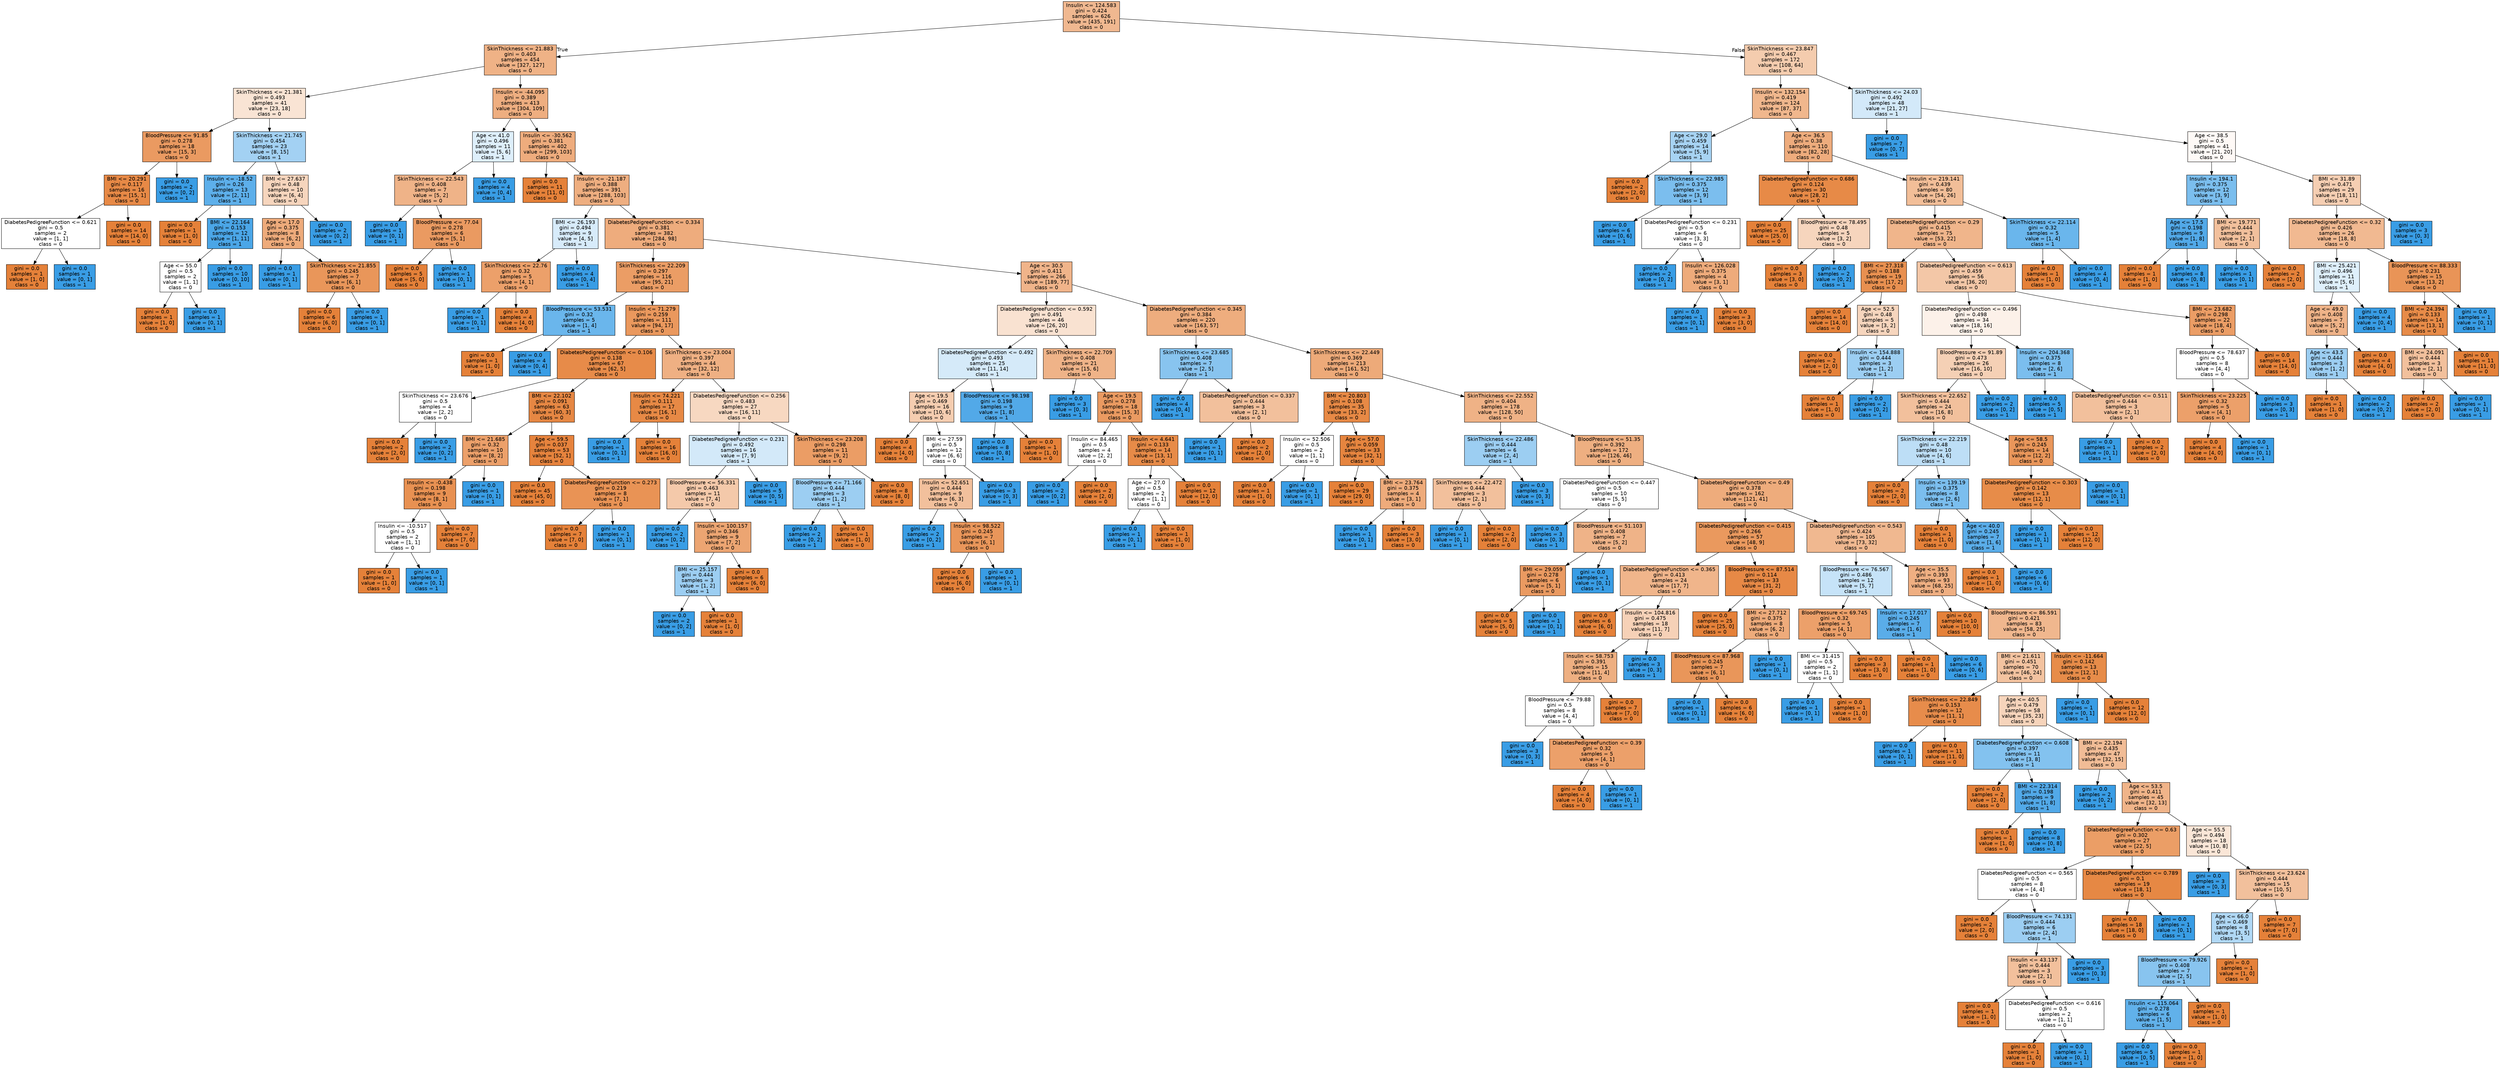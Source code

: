 digraph Tree {
node [shape=box, style="filled", color="black", fontname="helvetica"] ;
edge [fontname="helvetica"] ;
0 [label="Insulin <= 124.583\ngini = 0.424\nsamples = 626\nvalue = [435, 191]\nclass = 0", fillcolor="#f0b890"] ;
1 [label="SkinThickness <= 21.883\ngini = 0.403\nsamples = 454\nvalue = [327, 127]\nclass = 0", fillcolor="#efb286"] ;
0 -> 1 [labeldistance=2.5, labelangle=45, headlabel="True"] ;
2 [label="SkinThickness <= 21.381\ngini = 0.493\nsamples = 41\nvalue = [23, 18]\nclass = 0", fillcolor="#f9e4d4"] ;
1 -> 2 ;
3 [label="BloodPressure <= 91.85\ngini = 0.278\nsamples = 18\nvalue = [15, 3]\nclass = 0", fillcolor="#ea9a61"] ;
2 -> 3 ;
4 [label="BMI <= 20.291\ngini = 0.117\nsamples = 16\nvalue = [15, 1]\nclass = 0", fillcolor="#e78946"] ;
3 -> 4 ;
5 [label="DiabetesPedigreeFunction <= 0.621\ngini = 0.5\nsamples = 2\nvalue = [1, 1]\nclass = 0", fillcolor="#ffffff"] ;
4 -> 5 ;
6 [label="gini = 0.0\nsamples = 1\nvalue = [1, 0]\nclass = 0", fillcolor="#e58139"] ;
5 -> 6 ;
7 [label="gini = 0.0\nsamples = 1\nvalue = [0, 1]\nclass = 1", fillcolor="#399de5"] ;
5 -> 7 ;
8 [label="gini = 0.0\nsamples = 14\nvalue = [14, 0]\nclass = 0", fillcolor="#e58139"] ;
4 -> 8 ;
9 [label="gini = 0.0\nsamples = 2\nvalue = [0, 2]\nclass = 1", fillcolor="#399de5"] ;
3 -> 9 ;
10 [label="SkinThickness <= 21.745\ngini = 0.454\nsamples = 23\nvalue = [8, 15]\nclass = 1", fillcolor="#a3d1f3"] ;
2 -> 10 ;
11 [label="Insulin <= -18.52\ngini = 0.26\nsamples = 13\nvalue = [2, 11]\nclass = 1", fillcolor="#5dafea"] ;
10 -> 11 ;
12 [label="gini = 0.0\nsamples = 1\nvalue = [1, 0]\nclass = 0", fillcolor="#e58139"] ;
11 -> 12 ;
13 [label="BMI <= 22.164\ngini = 0.153\nsamples = 12\nvalue = [1, 11]\nclass = 1", fillcolor="#4ba6e7"] ;
11 -> 13 ;
14 [label="Age <= 55.0\ngini = 0.5\nsamples = 2\nvalue = [1, 1]\nclass = 0", fillcolor="#ffffff"] ;
13 -> 14 ;
15 [label="gini = 0.0\nsamples = 1\nvalue = [1, 0]\nclass = 0", fillcolor="#e58139"] ;
14 -> 15 ;
16 [label="gini = 0.0\nsamples = 1\nvalue = [0, 1]\nclass = 1", fillcolor="#399de5"] ;
14 -> 16 ;
17 [label="gini = 0.0\nsamples = 10\nvalue = [0, 10]\nclass = 1", fillcolor="#399de5"] ;
13 -> 17 ;
18 [label="BMI <= 27.637\ngini = 0.48\nsamples = 10\nvalue = [6, 4]\nclass = 0", fillcolor="#f6d5bd"] ;
10 -> 18 ;
19 [label="Age <= 17.0\ngini = 0.375\nsamples = 8\nvalue = [6, 2]\nclass = 0", fillcolor="#eeab7b"] ;
18 -> 19 ;
20 [label="gini = 0.0\nsamples = 1\nvalue = [0, 1]\nclass = 1", fillcolor="#399de5"] ;
19 -> 20 ;
21 [label="SkinThickness <= 21.855\ngini = 0.245\nsamples = 7\nvalue = [6, 1]\nclass = 0", fillcolor="#e9965a"] ;
19 -> 21 ;
22 [label="gini = 0.0\nsamples = 6\nvalue = [6, 0]\nclass = 0", fillcolor="#e58139"] ;
21 -> 22 ;
23 [label="gini = 0.0\nsamples = 1\nvalue = [0, 1]\nclass = 1", fillcolor="#399de5"] ;
21 -> 23 ;
24 [label="gini = 0.0\nsamples = 2\nvalue = [0, 2]\nclass = 1", fillcolor="#399de5"] ;
18 -> 24 ;
25 [label="Insulin <= -44.095\ngini = 0.389\nsamples = 413\nvalue = [304, 109]\nclass = 0", fillcolor="#eeae80"] ;
1 -> 25 ;
26 [label="Age <= 41.0\ngini = 0.496\nsamples = 11\nvalue = [5, 6]\nclass = 1", fillcolor="#deeffb"] ;
25 -> 26 ;
27 [label="SkinThickness <= 22.543\ngini = 0.408\nsamples = 7\nvalue = [5, 2]\nclass = 0", fillcolor="#efb388"] ;
26 -> 27 ;
28 [label="gini = 0.0\nsamples = 1\nvalue = [0, 1]\nclass = 1", fillcolor="#399de5"] ;
27 -> 28 ;
29 [label="BloodPressure <= 77.04\ngini = 0.278\nsamples = 6\nvalue = [5, 1]\nclass = 0", fillcolor="#ea9a61"] ;
27 -> 29 ;
30 [label="gini = 0.0\nsamples = 5\nvalue = [5, 0]\nclass = 0", fillcolor="#e58139"] ;
29 -> 30 ;
31 [label="gini = 0.0\nsamples = 1\nvalue = [0, 1]\nclass = 1", fillcolor="#399de5"] ;
29 -> 31 ;
32 [label="gini = 0.0\nsamples = 4\nvalue = [0, 4]\nclass = 1", fillcolor="#399de5"] ;
26 -> 32 ;
33 [label="Insulin <= -30.562\ngini = 0.381\nsamples = 402\nvalue = [299, 103]\nclass = 0", fillcolor="#eeac7d"] ;
25 -> 33 ;
34 [label="gini = 0.0\nsamples = 11\nvalue = [11, 0]\nclass = 0", fillcolor="#e58139"] ;
33 -> 34 ;
35 [label="Insulin <= -21.187\ngini = 0.388\nsamples = 391\nvalue = [288, 103]\nclass = 0", fillcolor="#eeae80"] ;
33 -> 35 ;
36 [label="BMI <= 26.193\ngini = 0.494\nsamples = 9\nvalue = [4, 5]\nclass = 1", fillcolor="#d7ebfa"] ;
35 -> 36 ;
37 [label="SkinThickness <= 22.76\ngini = 0.32\nsamples = 5\nvalue = [4, 1]\nclass = 0", fillcolor="#eca06a"] ;
36 -> 37 ;
38 [label="gini = 0.0\nsamples = 1\nvalue = [0, 1]\nclass = 1", fillcolor="#399de5"] ;
37 -> 38 ;
39 [label="gini = 0.0\nsamples = 4\nvalue = [4, 0]\nclass = 0", fillcolor="#e58139"] ;
37 -> 39 ;
40 [label="gini = 0.0\nsamples = 4\nvalue = [0, 4]\nclass = 1", fillcolor="#399de5"] ;
36 -> 40 ;
41 [label="DiabetesPedigreeFunction <= 0.334\ngini = 0.381\nsamples = 382\nvalue = [284, 98]\nclass = 0", fillcolor="#eeac7d"] ;
35 -> 41 ;
42 [label="SkinThickness <= 22.209\ngini = 0.297\nsamples = 116\nvalue = [95, 21]\nclass = 0", fillcolor="#eb9d65"] ;
41 -> 42 ;
43 [label="BloodPressure <= 53.531\ngini = 0.32\nsamples = 5\nvalue = [1, 4]\nclass = 1", fillcolor="#6ab6ec"] ;
42 -> 43 ;
44 [label="gini = 0.0\nsamples = 1\nvalue = [1, 0]\nclass = 0", fillcolor="#e58139"] ;
43 -> 44 ;
45 [label="gini = 0.0\nsamples = 4\nvalue = [0, 4]\nclass = 1", fillcolor="#399de5"] ;
43 -> 45 ;
46 [label="Insulin <= 71.279\ngini = 0.259\nsamples = 111\nvalue = [94, 17]\nclass = 0", fillcolor="#ea985d"] ;
42 -> 46 ;
47 [label="DiabetesPedigreeFunction <= 0.106\ngini = 0.138\nsamples = 67\nvalue = [62, 5]\nclass = 0", fillcolor="#e78b49"] ;
46 -> 47 ;
48 [label="SkinThickness <= 23.676\ngini = 0.5\nsamples = 4\nvalue = [2, 2]\nclass = 0", fillcolor="#ffffff"] ;
47 -> 48 ;
49 [label="gini = 0.0\nsamples = 2\nvalue = [2, 0]\nclass = 0", fillcolor="#e58139"] ;
48 -> 49 ;
50 [label="gini = 0.0\nsamples = 2\nvalue = [0, 2]\nclass = 1", fillcolor="#399de5"] ;
48 -> 50 ;
51 [label="BMI <= 22.102\ngini = 0.091\nsamples = 63\nvalue = [60, 3]\nclass = 0", fillcolor="#e68743"] ;
47 -> 51 ;
52 [label="BMI <= 21.685\ngini = 0.32\nsamples = 10\nvalue = [8, 2]\nclass = 0", fillcolor="#eca06a"] ;
51 -> 52 ;
53 [label="Insulin <= -0.438\ngini = 0.198\nsamples = 9\nvalue = [8, 1]\nclass = 0", fillcolor="#e89152"] ;
52 -> 53 ;
54 [label="Insulin <= -10.517\ngini = 0.5\nsamples = 2\nvalue = [1, 1]\nclass = 0", fillcolor="#ffffff"] ;
53 -> 54 ;
55 [label="gini = 0.0\nsamples = 1\nvalue = [1, 0]\nclass = 0", fillcolor="#e58139"] ;
54 -> 55 ;
56 [label="gini = 0.0\nsamples = 1\nvalue = [0, 1]\nclass = 1", fillcolor="#399de5"] ;
54 -> 56 ;
57 [label="gini = 0.0\nsamples = 7\nvalue = [7, 0]\nclass = 0", fillcolor="#e58139"] ;
53 -> 57 ;
58 [label="gini = 0.0\nsamples = 1\nvalue = [0, 1]\nclass = 1", fillcolor="#399de5"] ;
52 -> 58 ;
59 [label="Age <= 59.5\ngini = 0.037\nsamples = 53\nvalue = [52, 1]\nclass = 0", fillcolor="#e6833d"] ;
51 -> 59 ;
60 [label="gini = 0.0\nsamples = 45\nvalue = [45, 0]\nclass = 0", fillcolor="#e58139"] ;
59 -> 60 ;
61 [label="DiabetesPedigreeFunction <= 0.273\ngini = 0.219\nsamples = 8\nvalue = [7, 1]\nclass = 0", fillcolor="#e99355"] ;
59 -> 61 ;
62 [label="gini = 0.0\nsamples = 7\nvalue = [7, 0]\nclass = 0", fillcolor="#e58139"] ;
61 -> 62 ;
63 [label="gini = 0.0\nsamples = 1\nvalue = [0, 1]\nclass = 1", fillcolor="#399de5"] ;
61 -> 63 ;
64 [label="SkinThickness <= 23.004\ngini = 0.397\nsamples = 44\nvalue = [32, 12]\nclass = 0", fillcolor="#efb083"] ;
46 -> 64 ;
65 [label="Insulin <= 74.221\ngini = 0.111\nsamples = 17\nvalue = [16, 1]\nclass = 0", fillcolor="#e78945"] ;
64 -> 65 ;
66 [label="gini = 0.0\nsamples = 1\nvalue = [0, 1]\nclass = 1", fillcolor="#399de5"] ;
65 -> 66 ;
67 [label="gini = 0.0\nsamples = 16\nvalue = [16, 0]\nclass = 0", fillcolor="#e58139"] ;
65 -> 67 ;
68 [label="DiabetesPedigreeFunction <= 0.256\ngini = 0.483\nsamples = 27\nvalue = [16, 11]\nclass = 0", fillcolor="#f7d8c1"] ;
64 -> 68 ;
69 [label="DiabetesPedigreeFunction <= 0.231\ngini = 0.492\nsamples = 16\nvalue = [7, 9]\nclass = 1", fillcolor="#d3e9f9"] ;
68 -> 69 ;
70 [label="BloodPressure <= 56.331\ngini = 0.463\nsamples = 11\nvalue = [7, 4]\nclass = 0", fillcolor="#f4c9aa"] ;
69 -> 70 ;
71 [label="gini = 0.0\nsamples = 2\nvalue = [0, 2]\nclass = 1", fillcolor="#399de5"] ;
70 -> 71 ;
72 [label="Insulin <= 100.157\ngini = 0.346\nsamples = 9\nvalue = [7, 2]\nclass = 0", fillcolor="#eca572"] ;
70 -> 72 ;
73 [label="BMI <= 25.157\ngini = 0.444\nsamples = 3\nvalue = [1, 2]\nclass = 1", fillcolor="#9ccef2"] ;
72 -> 73 ;
74 [label="gini = 0.0\nsamples = 2\nvalue = [0, 2]\nclass = 1", fillcolor="#399de5"] ;
73 -> 74 ;
75 [label="gini = 0.0\nsamples = 1\nvalue = [1, 0]\nclass = 0", fillcolor="#e58139"] ;
73 -> 75 ;
76 [label="gini = 0.0\nsamples = 6\nvalue = [6, 0]\nclass = 0", fillcolor="#e58139"] ;
72 -> 76 ;
77 [label="gini = 0.0\nsamples = 5\nvalue = [0, 5]\nclass = 1", fillcolor="#399de5"] ;
69 -> 77 ;
78 [label="SkinThickness <= 23.208\ngini = 0.298\nsamples = 11\nvalue = [9, 2]\nclass = 0", fillcolor="#eb9d65"] ;
68 -> 78 ;
79 [label="BloodPressure <= 71.166\ngini = 0.444\nsamples = 3\nvalue = [1, 2]\nclass = 1", fillcolor="#9ccef2"] ;
78 -> 79 ;
80 [label="gini = 0.0\nsamples = 2\nvalue = [0, 2]\nclass = 1", fillcolor="#399de5"] ;
79 -> 80 ;
81 [label="gini = 0.0\nsamples = 1\nvalue = [1, 0]\nclass = 0", fillcolor="#e58139"] ;
79 -> 81 ;
82 [label="gini = 0.0\nsamples = 8\nvalue = [8, 0]\nclass = 0", fillcolor="#e58139"] ;
78 -> 82 ;
83 [label="Age <= 30.5\ngini = 0.411\nsamples = 266\nvalue = [189, 77]\nclass = 0", fillcolor="#f0b48a"] ;
41 -> 83 ;
84 [label="DiabetesPedigreeFunction <= 0.592\ngini = 0.491\nsamples = 46\nvalue = [26, 20]\nclass = 0", fillcolor="#f9e2d1"] ;
83 -> 84 ;
85 [label="DiabetesPedigreeFunction <= 0.492\ngini = 0.493\nsamples = 25\nvalue = [11, 14]\nclass = 1", fillcolor="#d5eaf9"] ;
84 -> 85 ;
86 [label="Age <= 19.5\ngini = 0.469\nsamples = 16\nvalue = [10, 6]\nclass = 0", fillcolor="#f5cdb0"] ;
85 -> 86 ;
87 [label="gini = 0.0\nsamples = 4\nvalue = [4, 0]\nclass = 0", fillcolor="#e58139"] ;
86 -> 87 ;
88 [label="BMI <= 27.59\ngini = 0.5\nsamples = 12\nvalue = [6, 6]\nclass = 0", fillcolor="#ffffff"] ;
86 -> 88 ;
89 [label="Insulin <= 52.651\ngini = 0.444\nsamples = 9\nvalue = [6, 3]\nclass = 0", fillcolor="#f2c09c"] ;
88 -> 89 ;
90 [label="gini = 0.0\nsamples = 2\nvalue = [0, 2]\nclass = 1", fillcolor="#399de5"] ;
89 -> 90 ;
91 [label="Insulin <= 98.522\ngini = 0.245\nsamples = 7\nvalue = [6, 1]\nclass = 0", fillcolor="#e9965a"] ;
89 -> 91 ;
92 [label="gini = 0.0\nsamples = 6\nvalue = [6, 0]\nclass = 0", fillcolor="#e58139"] ;
91 -> 92 ;
93 [label="gini = 0.0\nsamples = 1\nvalue = [0, 1]\nclass = 1", fillcolor="#399de5"] ;
91 -> 93 ;
94 [label="gini = 0.0\nsamples = 3\nvalue = [0, 3]\nclass = 1", fillcolor="#399de5"] ;
88 -> 94 ;
95 [label="BloodPressure <= 98.198\ngini = 0.198\nsamples = 9\nvalue = [1, 8]\nclass = 1", fillcolor="#52a9e8"] ;
85 -> 95 ;
96 [label="gini = 0.0\nsamples = 8\nvalue = [0, 8]\nclass = 1", fillcolor="#399de5"] ;
95 -> 96 ;
97 [label="gini = 0.0\nsamples = 1\nvalue = [1, 0]\nclass = 0", fillcolor="#e58139"] ;
95 -> 97 ;
98 [label="SkinThickness <= 22.709\ngini = 0.408\nsamples = 21\nvalue = [15, 6]\nclass = 0", fillcolor="#efb388"] ;
84 -> 98 ;
99 [label="gini = 0.0\nsamples = 3\nvalue = [0, 3]\nclass = 1", fillcolor="#399de5"] ;
98 -> 99 ;
100 [label="Age <= 19.5\ngini = 0.278\nsamples = 18\nvalue = [15, 3]\nclass = 0", fillcolor="#ea9a61"] ;
98 -> 100 ;
101 [label="Insulin <= 84.465\ngini = 0.5\nsamples = 4\nvalue = [2, 2]\nclass = 0", fillcolor="#ffffff"] ;
100 -> 101 ;
102 [label="gini = 0.0\nsamples = 2\nvalue = [0, 2]\nclass = 1", fillcolor="#399de5"] ;
101 -> 102 ;
103 [label="gini = 0.0\nsamples = 2\nvalue = [2, 0]\nclass = 0", fillcolor="#e58139"] ;
101 -> 103 ;
104 [label="Insulin <= 4.641\ngini = 0.133\nsamples = 14\nvalue = [13, 1]\nclass = 0", fillcolor="#e78b48"] ;
100 -> 104 ;
105 [label="Age <= 27.0\ngini = 0.5\nsamples = 2\nvalue = [1, 1]\nclass = 0", fillcolor="#ffffff"] ;
104 -> 105 ;
106 [label="gini = 0.0\nsamples = 1\nvalue = [0, 1]\nclass = 1", fillcolor="#399de5"] ;
105 -> 106 ;
107 [label="gini = 0.0\nsamples = 1\nvalue = [1, 0]\nclass = 0", fillcolor="#e58139"] ;
105 -> 107 ;
108 [label="gini = 0.0\nsamples = 12\nvalue = [12, 0]\nclass = 0", fillcolor="#e58139"] ;
104 -> 108 ;
109 [label="DiabetesPedigreeFunction <= 0.345\ngini = 0.384\nsamples = 220\nvalue = [163, 57]\nclass = 0", fillcolor="#eead7e"] ;
83 -> 109 ;
110 [label="SkinThickness <= 23.685\ngini = 0.408\nsamples = 7\nvalue = [2, 5]\nclass = 1", fillcolor="#88c4ef"] ;
109 -> 110 ;
111 [label="gini = 0.0\nsamples = 4\nvalue = [0, 4]\nclass = 1", fillcolor="#399de5"] ;
110 -> 111 ;
112 [label="DiabetesPedigreeFunction <= 0.337\ngini = 0.444\nsamples = 3\nvalue = [2, 1]\nclass = 0", fillcolor="#f2c09c"] ;
110 -> 112 ;
113 [label="gini = 0.0\nsamples = 1\nvalue = [0, 1]\nclass = 1", fillcolor="#399de5"] ;
112 -> 113 ;
114 [label="gini = 0.0\nsamples = 2\nvalue = [2, 0]\nclass = 0", fillcolor="#e58139"] ;
112 -> 114 ;
115 [label="SkinThickness <= 22.449\ngini = 0.369\nsamples = 213\nvalue = [161, 52]\nclass = 0", fillcolor="#edaa79"] ;
109 -> 115 ;
116 [label="BMI <= 20.803\ngini = 0.108\nsamples = 35\nvalue = [33, 2]\nclass = 0", fillcolor="#e78945"] ;
115 -> 116 ;
117 [label="Insulin <= 52.506\ngini = 0.5\nsamples = 2\nvalue = [1, 1]\nclass = 0", fillcolor="#ffffff"] ;
116 -> 117 ;
118 [label="gini = 0.0\nsamples = 1\nvalue = [1, 0]\nclass = 0", fillcolor="#e58139"] ;
117 -> 118 ;
119 [label="gini = 0.0\nsamples = 1\nvalue = [0, 1]\nclass = 1", fillcolor="#399de5"] ;
117 -> 119 ;
120 [label="Age <= 57.0\ngini = 0.059\nsamples = 33\nvalue = [32, 1]\nclass = 0", fillcolor="#e6853f"] ;
116 -> 120 ;
121 [label="gini = 0.0\nsamples = 29\nvalue = [29, 0]\nclass = 0", fillcolor="#e58139"] ;
120 -> 121 ;
122 [label="BMI <= 23.764\ngini = 0.375\nsamples = 4\nvalue = [3, 1]\nclass = 0", fillcolor="#eeab7b"] ;
120 -> 122 ;
123 [label="gini = 0.0\nsamples = 1\nvalue = [0, 1]\nclass = 1", fillcolor="#399de5"] ;
122 -> 123 ;
124 [label="gini = 0.0\nsamples = 3\nvalue = [3, 0]\nclass = 0", fillcolor="#e58139"] ;
122 -> 124 ;
125 [label="SkinThickness <= 22.552\ngini = 0.404\nsamples = 178\nvalue = [128, 50]\nclass = 0", fillcolor="#efb286"] ;
115 -> 125 ;
126 [label="SkinThickness <= 22.486\ngini = 0.444\nsamples = 6\nvalue = [2, 4]\nclass = 1", fillcolor="#9ccef2"] ;
125 -> 126 ;
127 [label="SkinThickness <= 22.472\ngini = 0.444\nsamples = 3\nvalue = [2, 1]\nclass = 0", fillcolor="#f2c09c"] ;
126 -> 127 ;
128 [label="gini = 0.0\nsamples = 1\nvalue = [0, 1]\nclass = 1", fillcolor="#399de5"] ;
127 -> 128 ;
129 [label="gini = 0.0\nsamples = 2\nvalue = [2, 0]\nclass = 0", fillcolor="#e58139"] ;
127 -> 129 ;
130 [label="gini = 0.0\nsamples = 3\nvalue = [0, 3]\nclass = 1", fillcolor="#399de5"] ;
126 -> 130 ;
131 [label="BloodPressure <= 51.35\ngini = 0.392\nsamples = 172\nvalue = [126, 46]\nclass = 0", fillcolor="#eeaf81"] ;
125 -> 131 ;
132 [label="DiabetesPedigreeFunction <= 0.447\ngini = 0.5\nsamples = 10\nvalue = [5, 5]\nclass = 0", fillcolor="#ffffff"] ;
131 -> 132 ;
133 [label="gini = 0.0\nsamples = 3\nvalue = [0, 3]\nclass = 1", fillcolor="#399de5"] ;
132 -> 133 ;
134 [label="BloodPressure <= 51.103\ngini = 0.408\nsamples = 7\nvalue = [5, 2]\nclass = 0", fillcolor="#efb388"] ;
132 -> 134 ;
135 [label="BMI <= 29.059\ngini = 0.278\nsamples = 6\nvalue = [5, 1]\nclass = 0", fillcolor="#ea9a61"] ;
134 -> 135 ;
136 [label="gini = 0.0\nsamples = 5\nvalue = [5, 0]\nclass = 0", fillcolor="#e58139"] ;
135 -> 136 ;
137 [label="gini = 0.0\nsamples = 1\nvalue = [0, 1]\nclass = 1", fillcolor="#399de5"] ;
135 -> 137 ;
138 [label="gini = 0.0\nsamples = 1\nvalue = [0, 1]\nclass = 1", fillcolor="#399de5"] ;
134 -> 138 ;
139 [label="DiabetesPedigreeFunction <= 0.49\ngini = 0.378\nsamples = 162\nvalue = [121, 41]\nclass = 0", fillcolor="#eeac7c"] ;
131 -> 139 ;
140 [label="DiabetesPedigreeFunction <= 0.415\ngini = 0.266\nsamples = 57\nvalue = [48, 9]\nclass = 0", fillcolor="#ea995e"] ;
139 -> 140 ;
141 [label="DiabetesPedigreeFunction <= 0.365\ngini = 0.413\nsamples = 24\nvalue = [17, 7]\nclass = 0", fillcolor="#f0b58b"] ;
140 -> 141 ;
142 [label="gini = 0.0\nsamples = 6\nvalue = [6, 0]\nclass = 0", fillcolor="#e58139"] ;
141 -> 142 ;
143 [label="Insulin <= 104.816\ngini = 0.475\nsamples = 18\nvalue = [11, 7]\nclass = 0", fillcolor="#f6d1b7"] ;
141 -> 143 ;
144 [label="Insulin <= 58.753\ngini = 0.391\nsamples = 15\nvalue = [11, 4]\nclass = 0", fillcolor="#eeaf81"] ;
143 -> 144 ;
145 [label="BloodPressure <= 79.88\ngini = 0.5\nsamples = 8\nvalue = [4, 4]\nclass = 0", fillcolor="#ffffff"] ;
144 -> 145 ;
146 [label="gini = 0.0\nsamples = 3\nvalue = [0, 3]\nclass = 1", fillcolor="#399de5"] ;
145 -> 146 ;
147 [label="DiabetesPedigreeFunction <= 0.39\ngini = 0.32\nsamples = 5\nvalue = [4, 1]\nclass = 0", fillcolor="#eca06a"] ;
145 -> 147 ;
148 [label="gini = 0.0\nsamples = 4\nvalue = [4, 0]\nclass = 0", fillcolor="#e58139"] ;
147 -> 148 ;
149 [label="gini = 0.0\nsamples = 1\nvalue = [0, 1]\nclass = 1", fillcolor="#399de5"] ;
147 -> 149 ;
150 [label="gini = 0.0\nsamples = 7\nvalue = [7, 0]\nclass = 0", fillcolor="#e58139"] ;
144 -> 150 ;
151 [label="gini = 0.0\nsamples = 3\nvalue = [0, 3]\nclass = 1", fillcolor="#399de5"] ;
143 -> 151 ;
152 [label="BloodPressure <= 87.514\ngini = 0.114\nsamples = 33\nvalue = [31, 2]\nclass = 0", fillcolor="#e78946"] ;
140 -> 152 ;
153 [label="gini = 0.0\nsamples = 25\nvalue = [25, 0]\nclass = 0", fillcolor="#e58139"] ;
152 -> 153 ;
154 [label="BMI <= 27.712\ngini = 0.375\nsamples = 8\nvalue = [6, 2]\nclass = 0", fillcolor="#eeab7b"] ;
152 -> 154 ;
155 [label="BloodPressure <= 87.968\ngini = 0.245\nsamples = 7\nvalue = [6, 1]\nclass = 0", fillcolor="#e9965a"] ;
154 -> 155 ;
156 [label="gini = 0.0\nsamples = 1\nvalue = [0, 1]\nclass = 1", fillcolor="#399de5"] ;
155 -> 156 ;
157 [label="gini = 0.0\nsamples = 6\nvalue = [6, 0]\nclass = 0", fillcolor="#e58139"] ;
155 -> 157 ;
158 [label="gini = 0.0\nsamples = 1\nvalue = [0, 1]\nclass = 1", fillcolor="#399de5"] ;
154 -> 158 ;
159 [label="DiabetesPedigreeFunction <= 0.543\ngini = 0.424\nsamples = 105\nvalue = [73, 32]\nclass = 0", fillcolor="#f0b890"] ;
139 -> 159 ;
160 [label="BloodPressure <= 76.567\ngini = 0.486\nsamples = 12\nvalue = [5, 7]\nclass = 1", fillcolor="#c6e3f8"] ;
159 -> 160 ;
161 [label="BloodPressure <= 69.745\ngini = 0.32\nsamples = 5\nvalue = [4, 1]\nclass = 0", fillcolor="#eca06a"] ;
160 -> 161 ;
162 [label="BMI <= 31.415\ngini = 0.5\nsamples = 2\nvalue = [1, 1]\nclass = 0", fillcolor="#ffffff"] ;
161 -> 162 ;
163 [label="gini = 0.0\nsamples = 1\nvalue = [0, 1]\nclass = 1", fillcolor="#399de5"] ;
162 -> 163 ;
164 [label="gini = 0.0\nsamples = 1\nvalue = [1, 0]\nclass = 0", fillcolor="#e58139"] ;
162 -> 164 ;
165 [label="gini = 0.0\nsamples = 3\nvalue = [3, 0]\nclass = 0", fillcolor="#e58139"] ;
161 -> 165 ;
166 [label="Insulin <= 17.017\ngini = 0.245\nsamples = 7\nvalue = [1, 6]\nclass = 1", fillcolor="#5aade9"] ;
160 -> 166 ;
167 [label="gini = 0.0\nsamples = 1\nvalue = [1, 0]\nclass = 0", fillcolor="#e58139"] ;
166 -> 167 ;
168 [label="gini = 0.0\nsamples = 6\nvalue = [0, 6]\nclass = 1", fillcolor="#399de5"] ;
166 -> 168 ;
169 [label="Age <= 35.5\ngini = 0.393\nsamples = 93\nvalue = [68, 25]\nclass = 0", fillcolor="#efaf82"] ;
159 -> 169 ;
170 [label="gini = 0.0\nsamples = 10\nvalue = [10, 0]\nclass = 0", fillcolor="#e58139"] ;
169 -> 170 ;
171 [label="BloodPressure <= 86.591\ngini = 0.421\nsamples = 83\nvalue = [58, 25]\nclass = 0", fillcolor="#f0b78e"] ;
169 -> 171 ;
172 [label="BMI <= 21.611\ngini = 0.451\nsamples = 70\nvalue = [46, 24]\nclass = 0", fillcolor="#f3c3a0"] ;
171 -> 172 ;
173 [label="SkinThickness <= 22.849\ngini = 0.153\nsamples = 12\nvalue = [11, 1]\nclass = 0", fillcolor="#e78c4b"] ;
172 -> 173 ;
174 [label="gini = 0.0\nsamples = 1\nvalue = [0, 1]\nclass = 1", fillcolor="#399de5"] ;
173 -> 174 ;
175 [label="gini = 0.0\nsamples = 11\nvalue = [11, 0]\nclass = 0", fillcolor="#e58139"] ;
173 -> 175 ;
176 [label="Age <= 40.5\ngini = 0.479\nsamples = 58\nvalue = [35, 23]\nclass = 0", fillcolor="#f6d4bb"] ;
172 -> 176 ;
177 [label="DiabetesPedigreeFunction <= 0.608\ngini = 0.397\nsamples = 11\nvalue = [3, 8]\nclass = 1", fillcolor="#83c2ef"] ;
176 -> 177 ;
178 [label="gini = 0.0\nsamples = 2\nvalue = [2, 0]\nclass = 0", fillcolor="#e58139"] ;
177 -> 178 ;
179 [label="BMI <= 22.314\ngini = 0.198\nsamples = 9\nvalue = [1, 8]\nclass = 1", fillcolor="#52a9e8"] ;
177 -> 179 ;
180 [label="gini = 0.0\nsamples = 1\nvalue = [1, 0]\nclass = 0", fillcolor="#e58139"] ;
179 -> 180 ;
181 [label="gini = 0.0\nsamples = 8\nvalue = [0, 8]\nclass = 1", fillcolor="#399de5"] ;
179 -> 181 ;
182 [label="BMI <= 22.194\ngini = 0.435\nsamples = 47\nvalue = [32, 15]\nclass = 0", fillcolor="#f1bc96"] ;
176 -> 182 ;
183 [label="gini = 0.0\nsamples = 2\nvalue = [0, 2]\nclass = 1", fillcolor="#399de5"] ;
182 -> 183 ;
184 [label="Age <= 53.5\ngini = 0.411\nsamples = 45\nvalue = [32, 13]\nclass = 0", fillcolor="#f0b489"] ;
182 -> 184 ;
185 [label="DiabetesPedigreeFunction <= 0.63\ngini = 0.302\nsamples = 27\nvalue = [22, 5]\nclass = 0", fillcolor="#eb9e66"] ;
184 -> 185 ;
186 [label="DiabetesPedigreeFunction <= 0.565\ngini = 0.5\nsamples = 8\nvalue = [4, 4]\nclass = 0", fillcolor="#ffffff"] ;
185 -> 186 ;
187 [label="gini = 0.0\nsamples = 2\nvalue = [2, 0]\nclass = 0", fillcolor="#e58139"] ;
186 -> 187 ;
188 [label="BloodPressure <= 74.131\ngini = 0.444\nsamples = 6\nvalue = [2, 4]\nclass = 1", fillcolor="#9ccef2"] ;
186 -> 188 ;
189 [label="Insulin <= 43.137\ngini = 0.444\nsamples = 3\nvalue = [2, 1]\nclass = 0", fillcolor="#f2c09c"] ;
188 -> 189 ;
190 [label="gini = 0.0\nsamples = 1\nvalue = [1, 0]\nclass = 0", fillcolor="#e58139"] ;
189 -> 190 ;
191 [label="DiabetesPedigreeFunction <= 0.616\ngini = 0.5\nsamples = 2\nvalue = [1, 1]\nclass = 0", fillcolor="#ffffff"] ;
189 -> 191 ;
192 [label="gini = 0.0\nsamples = 1\nvalue = [1, 0]\nclass = 0", fillcolor="#e58139"] ;
191 -> 192 ;
193 [label="gini = 0.0\nsamples = 1\nvalue = [0, 1]\nclass = 1", fillcolor="#399de5"] ;
191 -> 193 ;
194 [label="gini = 0.0\nsamples = 3\nvalue = [0, 3]\nclass = 1", fillcolor="#399de5"] ;
188 -> 194 ;
195 [label="DiabetesPedigreeFunction <= 0.789\ngini = 0.1\nsamples = 19\nvalue = [18, 1]\nclass = 0", fillcolor="#e68844"] ;
185 -> 195 ;
196 [label="gini = 0.0\nsamples = 18\nvalue = [18, 0]\nclass = 0", fillcolor="#e58139"] ;
195 -> 196 ;
197 [label="gini = 0.0\nsamples = 1\nvalue = [0, 1]\nclass = 1", fillcolor="#399de5"] ;
195 -> 197 ;
198 [label="Age <= 55.5\ngini = 0.494\nsamples = 18\nvalue = [10, 8]\nclass = 0", fillcolor="#fae6d7"] ;
184 -> 198 ;
199 [label="gini = 0.0\nsamples = 3\nvalue = [0, 3]\nclass = 1", fillcolor="#399de5"] ;
198 -> 199 ;
200 [label="SkinThickness <= 23.624\ngini = 0.444\nsamples = 15\nvalue = [10, 5]\nclass = 0", fillcolor="#f2c09c"] ;
198 -> 200 ;
201 [label="Age <= 66.0\ngini = 0.469\nsamples = 8\nvalue = [3, 5]\nclass = 1", fillcolor="#b0d8f5"] ;
200 -> 201 ;
202 [label="BloodPressure <= 79.926\ngini = 0.408\nsamples = 7\nvalue = [2, 5]\nclass = 1", fillcolor="#88c4ef"] ;
201 -> 202 ;
203 [label="Insulin <= 115.064\ngini = 0.278\nsamples = 6\nvalue = [1, 5]\nclass = 1", fillcolor="#61b1ea"] ;
202 -> 203 ;
204 [label="gini = 0.0\nsamples = 5\nvalue = [0, 5]\nclass = 1", fillcolor="#399de5"] ;
203 -> 204 ;
205 [label="gini = 0.0\nsamples = 1\nvalue = [1, 0]\nclass = 0", fillcolor="#e58139"] ;
203 -> 205 ;
206 [label="gini = 0.0\nsamples = 1\nvalue = [1, 0]\nclass = 0", fillcolor="#e58139"] ;
202 -> 206 ;
207 [label="gini = 0.0\nsamples = 1\nvalue = [1, 0]\nclass = 0", fillcolor="#e58139"] ;
201 -> 207 ;
208 [label="gini = 0.0\nsamples = 7\nvalue = [7, 0]\nclass = 0", fillcolor="#e58139"] ;
200 -> 208 ;
209 [label="Insulin <= -11.664\ngini = 0.142\nsamples = 13\nvalue = [12, 1]\nclass = 0", fillcolor="#e78c49"] ;
171 -> 209 ;
210 [label="gini = 0.0\nsamples = 1\nvalue = [0, 1]\nclass = 1", fillcolor="#399de5"] ;
209 -> 210 ;
211 [label="gini = 0.0\nsamples = 12\nvalue = [12, 0]\nclass = 0", fillcolor="#e58139"] ;
209 -> 211 ;
212 [label="SkinThickness <= 23.847\ngini = 0.467\nsamples = 172\nvalue = [108, 64]\nclass = 0", fillcolor="#f4ccae"] ;
0 -> 212 [labeldistance=2.5, labelangle=-45, headlabel="False"] ;
213 [label="Insulin <= 132.154\ngini = 0.419\nsamples = 124\nvalue = [87, 37]\nclass = 0", fillcolor="#f0b78d"] ;
212 -> 213 ;
214 [label="Age <= 29.0\ngini = 0.459\nsamples = 14\nvalue = [5, 9]\nclass = 1", fillcolor="#a7d3f3"] ;
213 -> 214 ;
215 [label="gini = 0.0\nsamples = 2\nvalue = [2, 0]\nclass = 0", fillcolor="#e58139"] ;
214 -> 215 ;
216 [label="SkinThickness <= 22.985\ngini = 0.375\nsamples = 12\nvalue = [3, 9]\nclass = 1", fillcolor="#7bbeee"] ;
214 -> 216 ;
217 [label="gini = 0.0\nsamples = 6\nvalue = [0, 6]\nclass = 1", fillcolor="#399de5"] ;
216 -> 217 ;
218 [label="DiabetesPedigreeFunction <= 0.231\ngini = 0.5\nsamples = 6\nvalue = [3, 3]\nclass = 0", fillcolor="#ffffff"] ;
216 -> 218 ;
219 [label="gini = 0.0\nsamples = 2\nvalue = [0, 2]\nclass = 1", fillcolor="#399de5"] ;
218 -> 219 ;
220 [label="Insulin <= 126.028\ngini = 0.375\nsamples = 4\nvalue = [3, 1]\nclass = 0", fillcolor="#eeab7b"] ;
218 -> 220 ;
221 [label="gini = 0.0\nsamples = 1\nvalue = [0, 1]\nclass = 1", fillcolor="#399de5"] ;
220 -> 221 ;
222 [label="gini = 0.0\nsamples = 3\nvalue = [3, 0]\nclass = 0", fillcolor="#e58139"] ;
220 -> 222 ;
223 [label="Age <= 36.5\ngini = 0.38\nsamples = 110\nvalue = [82, 28]\nclass = 0", fillcolor="#eeac7d"] ;
213 -> 223 ;
224 [label="DiabetesPedigreeFunction <= 0.686\ngini = 0.124\nsamples = 30\nvalue = [28, 2]\nclass = 0", fillcolor="#e78a47"] ;
223 -> 224 ;
225 [label="gini = 0.0\nsamples = 25\nvalue = [25, 0]\nclass = 0", fillcolor="#e58139"] ;
224 -> 225 ;
226 [label="BloodPressure <= 78.495\ngini = 0.48\nsamples = 5\nvalue = [3, 2]\nclass = 0", fillcolor="#f6d5bd"] ;
224 -> 226 ;
227 [label="gini = 0.0\nsamples = 3\nvalue = [3, 0]\nclass = 0", fillcolor="#e58139"] ;
226 -> 227 ;
228 [label="gini = 0.0\nsamples = 2\nvalue = [0, 2]\nclass = 1", fillcolor="#399de5"] ;
226 -> 228 ;
229 [label="Insulin <= 219.141\ngini = 0.439\nsamples = 80\nvalue = [54, 26]\nclass = 0", fillcolor="#f2be98"] ;
223 -> 229 ;
230 [label="DiabetesPedigreeFunction <= 0.29\ngini = 0.415\nsamples = 75\nvalue = [53, 22]\nclass = 0", fillcolor="#f0b58b"] ;
229 -> 230 ;
231 [label="BMI <= 27.318\ngini = 0.188\nsamples = 19\nvalue = [17, 2]\nclass = 0", fillcolor="#e89050"] ;
230 -> 231 ;
232 [label="gini = 0.0\nsamples = 14\nvalue = [14, 0]\nclass = 0", fillcolor="#e58139"] ;
231 -> 232 ;
233 [label="Age <= 52.5\ngini = 0.48\nsamples = 5\nvalue = [3, 2]\nclass = 0", fillcolor="#f6d5bd"] ;
231 -> 233 ;
234 [label="gini = 0.0\nsamples = 2\nvalue = [2, 0]\nclass = 0", fillcolor="#e58139"] ;
233 -> 234 ;
235 [label="Insulin <= 154.888\ngini = 0.444\nsamples = 3\nvalue = [1, 2]\nclass = 1", fillcolor="#9ccef2"] ;
233 -> 235 ;
236 [label="gini = 0.0\nsamples = 1\nvalue = [1, 0]\nclass = 0", fillcolor="#e58139"] ;
235 -> 236 ;
237 [label="gini = 0.0\nsamples = 2\nvalue = [0, 2]\nclass = 1", fillcolor="#399de5"] ;
235 -> 237 ;
238 [label="DiabetesPedigreeFunction <= 0.613\ngini = 0.459\nsamples = 56\nvalue = [36, 20]\nclass = 0", fillcolor="#f3c7a7"] ;
230 -> 238 ;
239 [label="DiabetesPedigreeFunction <= 0.496\ngini = 0.498\nsamples = 34\nvalue = [18, 16]\nclass = 0", fillcolor="#fcf1e9"] ;
238 -> 239 ;
240 [label="BloodPressure <= 91.89\ngini = 0.473\nsamples = 26\nvalue = [16, 10]\nclass = 0", fillcolor="#f5d0b5"] ;
239 -> 240 ;
241 [label="SkinThickness <= 22.652\ngini = 0.444\nsamples = 24\nvalue = [16, 8]\nclass = 0", fillcolor="#f2c09c"] ;
240 -> 241 ;
242 [label="SkinThickness <= 22.219\ngini = 0.48\nsamples = 10\nvalue = [4, 6]\nclass = 1", fillcolor="#bddef6"] ;
241 -> 242 ;
243 [label="gini = 0.0\nsamples = 2\nvalue = [2, 0]\nclass = 0", fillcolor="#e58139"] ;
242 -> 243 ;
244 [label="Insulin <= 139.19\ngini = 0.375\nsamples = 8\nvalue = [2, 6]\nclass = 1", fillcolor="#7bbeee"] ;
242 -> 244 ;
245 [label="gini = 0.0\nsamples = 1\nvalue = [1, 0]\nclass = 0", fillcolor="#e58139"] ;
244 -> 245 ;
246 [label="Age <= 40.0\ngini = 0.245\nsamples = 7\nvalue = [1, 6]\nclass = 1", fillcolor="#5aade9"] ;
244 -> 246 ;
247 [label="gini = 0.0\nsamples = 1\nvalue = [1, 0]\nclass = 0", fillcolor="#e58139"] ;
246 -> 247 ;
248 [label="gini = 0.0\nsamples = 6\nvalue = [0, 6]\nclass = 1", fillcolor="#399de5"] ;
246 -> 248 ;
249 [label="Age <= 58.5\ngini = 0.245\nsamples = 14\nvalue = [12, 2]\nclass = 0", fillcolor="#e9965a"] ;
241 -> 249 ;
250 [label="DiabetesPedigreeFunction <= 0.303\ngini = 0.142\nsamples = 13\nvalue = [12, 1]\nclass = 0", fillcolor="#e78c49"] ;
249 -> 250 ;
251 [label="gini = 0.0\nsamples = 1\nvalue = [0, 1]\nclass = 1", fillcolor="#399de5"] ;
250 -> 251 ;
252 [label="gini = 0.0\nsamples = 12\nvalue = [12, 0]\nclass = 0", fillcolor="#e58139"] ;
250 -> 252 ;
253 [label="gini = 0.0\nsamples = 1\nvalue = [0, 1]\nclass = 1", fillcolor="#399de5"] ;
249 -> 253 ;
254 [label="gini = 0.0\nsamples = 2\nvalue = [0, 2]\nclass = 1", fillcolor="#399de5"] ;
240 -> 254 ;
255 [label="Insulin <= 204.368\ngini = 0.375\nsamples = 8\nvalue = [2, 6]\nclass = 1", fillcolor="#7bbeee"] ;
239 -> 255 ;
256 [label="gini = 0.0\nsamples = 5\nvalue = [0, 5]\nclass = 1", fillcolor="#399de5"] ;
255 -> 256 ;
257 [label="DiabetesPedigreeFunction <= 0.511\ngini = 0.444\nsamples = 3\nvalue = [2, 1]\nclass = 0", fillcolor="#f2c09c"] ;
255 -> 257 ;
258 [label="gini = 0.0\nsamples = 1\nvalue = [0, 1]\nclass = 1", fillcolor="#399de5"] ;
257 -> 258 ;
259 [label="gini = 0.0\nsamples = 2\nvalue = [2, 0]\nclass = 0", fillcolor="#e58139"] ;
257 -> 259 ;
260 [label="BMI <= 23.682\ngini = 0.298\nsamples = 22\nvalue = [18, 4]\nclass = 0", fillcolor="#eb9d65"] ;
238 -> 260 ;
261 [label="BloodPressure <= 78.637\ngini = 0.5\nsamples = 8\nvalue = [4, 4]\nclass = 0", fillcolor="#ffffff"] ;
260 -> 261 ;
262 [label="SkinThickness <= 23.225\ngini = 0.32\nsamples = 5\nvalue = [4, 1]\nclass = 0", fillcolor="#eca06a"] ;
261 -> 262 ;
263 [label="gini = 0.0\nsamples = 4\nvalue = [4, 0]\nclass = 0", fillcolor="#e58139"] ;
262 -> 263 ;
264 [label="gini = 0.0\nsamples = 1\nvalue = [0, 1]\nclass = 1", fillcolor="#399de5"] ;
262 -> 264 ;
265 [label="gini = 0.0\nsamples = 3\nvalue = [0, 3]\nclass = 1", fillcolor="#399de5"] ;
261 -> 265 ;
266 [label="gini = 0.0\nsamples = 14\nvalue = [14, 0]\nclass = 0", fillcolor="#e58139"] ;
260 -> 266 ;
267 [label="SkinThickness <= 22.114\ngini = 0.32\nsamples = 5\nvalue = [1, 4]\nclass = 1", fillcolor="#6ab6ec"] ;
229 -> 267 ;
268 [label="gini = 0.0\nsamples = 1\nvalue = [1, 0]\nclass = 0", fillcolor="#e58139"] ;
267 -> 268 ;
269 [label="gini = 0.0\nsamples = 4\nvalue = [0, 4]\nclass = 1", fillcolor="#399de5"] ;
267 -> 269 ;
270 [label="SkinThickness <= 24.03\ngini = 0.492\nsamples = 48\nvalue = [21, 27]\nclass = 1", fillcolor="#d3e9f9"] ;
212 -> 270 ;
271 [label="gini = 0.0\nsamples = 7\nvalue = [0, 7]\nclass = 1", fillcolor="#399de5"] ;
270 -> 271 ;
272 [label="Age <= 38.5\ngini = 0.5\nsamples = 41\nvalue = [21, 20]\nclass = 0", fillcolor="#fef9f6"] ;
270 -> 272 ;
273 [label="Insulin <= 194.1\ngini = 0.375\nsamples = 12\nvalue = [3, 9]\nclass = 1", fillcolor="#7bbeee"] ;
272 -> 273 ;
274 [label="Age <= 17.5\ngini = 0.198\nsamples = 9\nvalue = [1, 8]\nclass = 1", fillcolor="#52a9e8"] ;
273 -> 274 ;
275 [label="gini = 0.0\nsamples = 1\nvalue = [1, 0]\nclass = 0", fillcolor="#e58139"] ;
274 -> 275 ;
276 [label="gini = 0.0\nsamples = 8\nvalue = [0, 8]\nclass = 1", fillcolor="#399de5"] ;
274 -> 276 ;
277 [label="BMI <= 19.771\ngini = 0.444\nsamples = 3\nvalue = [2, 1]\nclass = 0", fillcolor="#f2c09c"] ;
273 -> 277 ;
278 [label="gini = 0.0\nsamples = 1\nvalue = [0, 1]\nclass = 1", fillcolor="#399de5"] ;
277 -> 278 ;
279 [label="gini = 0.0\nsamples = 2\nvalue = [2, 0]\nclass = 0", fillcolor="#e58139"] ;
277 -> 279 ;
280 [label="BMI <= 31.89\ngini = 0.471\nsamples = 29\nvalue = [18, 11]\nclass = 0", fillcolor="#f5ceb2"] ;
272 -> 280 ;
281 [label="DiabetesPedigreeFunction <= 0.32\ngini = 0.426\nsamples = 26\nvalue = [18, 8]\nclass = 0", fillcolor="#f1b991"] ;
280 -> 281 ;
282 [label="BMI <= 25.421\ngini = 0.496\nsamples = 11\nvalue = [5, 6]\nclass = 1", fillcolor="#deeffb"] ;
281 -> 282 ;
283 [label="Age <= 49.0\ngini = 0.408\nsamples = 7\nvalue = [5, 2]\nclass = 0", fillcolor="#efb388"] ;
282 -> 283 ;
284 [label="Age <= 43.5\ngini = 0.444\nsamples = 3\nvalue = [1, 2]\nclass = 1", fillcolor="#9ccef2"] ;
283 -> 284 ;
285 [label="gini = 0.0\nsamples = 1\nvalue = [1, 0]\nclass = 0", fillcolor="#e58139"] ;
284 -> 285 ;
286 [label="gini = 0.0\nsamples = 2\nvalue = [0, 2]\nclass = 1", fillcolor="#399de5"] ;
284 -> 286 ;
287 [label="gini = 0.0\nsamples = 4\nvalue = [4, 0]\nclass = 0", fillcolor="#e58139"] ;
283 -> 287 ;
288 [label="gini = 0.0\nsamples = 4\nvalue = [0, 4]\nclass = 1", fillcolor="#399de5"] ;
282 -> 288 ;
289 [label="BloodPressure <= 88.333\ngini = 0.231\nsamples = 15\nvalue = [13, 2]\nclass = 0", fillcolor="#e99457"] ;
281 -> 289 ;
290 [label="BMI <= 24.394\ngini = 0.133\nsamples = 14\nvalue = [13, 1]\nclass = 0", fillcolor="#e78b48"] ;
289 -> 290 ;
291 [label="BMI <= 24.091\ngini = 0.444\nsamples = 3\nvalue = [2, 1]\nclass = 0", fillcolor="#f2c09c"] ;
290 -> 291 ;
292 [label="gini = 0.0\nsamples = 2\nvalue = [2, 0]\nclass = 0", fillcolor="#e58139"] ;
291 -> 292 ;
293 [label="gini = 0.0\nsamples = 1\nvalue = [0, 1]\nclass = 1", fillcolor="#399de5"] ;
291 -> 293 ;
294 [label="gini = 0.0\nsamples = 11\nvalue = [11, 0]\nclass = 0", fillcolor="#e58139"] ;
290 -> 294 ;
295 [label="gini = 0.0\nsamples = 1\nvalue = [0, 1]\nclass = 1", fillcolor="#399de5"] ;
289 -> 295 ;
296 [label="gini = 0.0\nsamples = 3\nvalue = [0, 3]\nclass = 1", fillcolor="#399de5"] ;
280 -> 296 ;
}